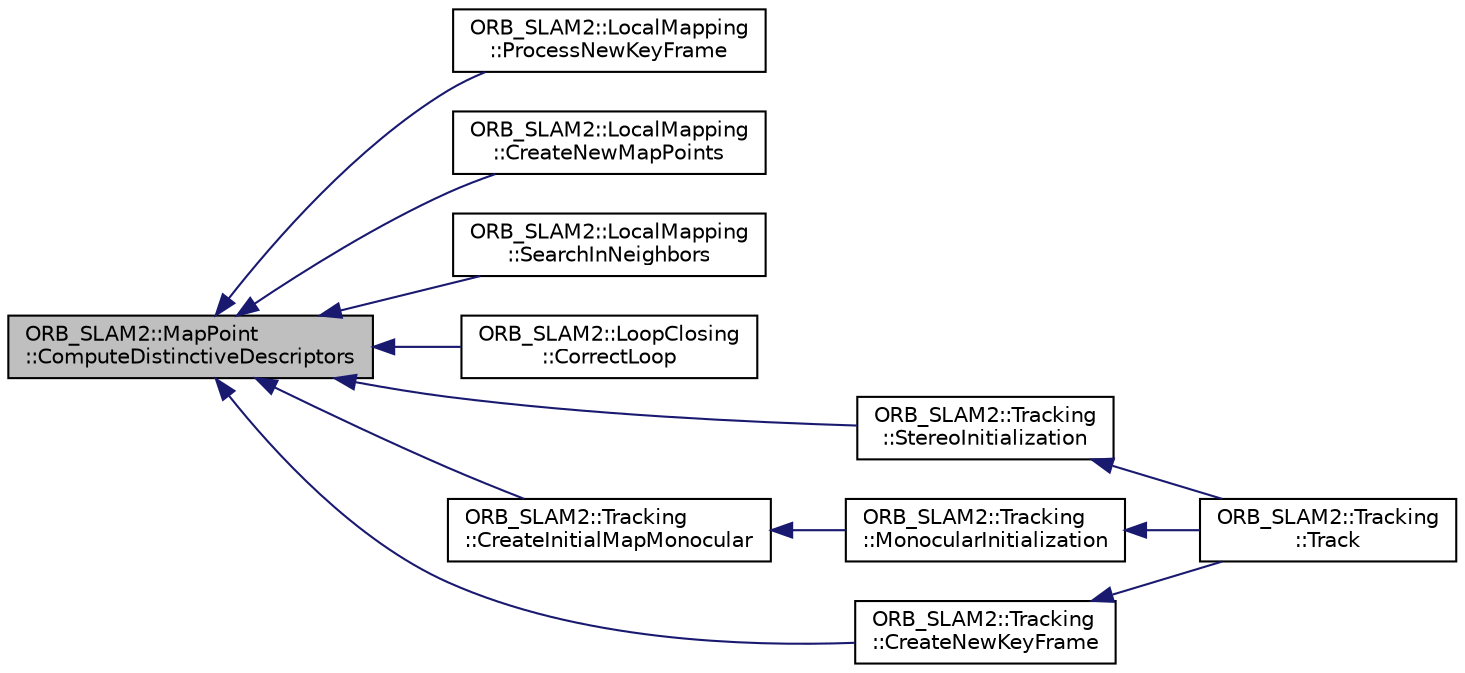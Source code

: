 digraph "ORB_SLAM2::MapPoint::ComputeDistinctiveDescriptors"
{
  edge [fontname="Helvetica",fontsize="10",labelfontname="Helvetica",labelfontsize="10"];
  node [fontname="Helvetica",fontsize="10",shape=record];
  rankdir="LR";
  Node17 [label="ORB_SLAM2::MapPoint\l::ComputeDistinctiveDescriptors",height=0.2,width=0.4,color="black", fillcolor="grey75", style="filled", fontcolor="black"];
  Node17 -> Node18 [dir="back",color="midnightblue",fontsize="10",style="solid",fontname="Helvetica"];
  Node18 [label="ORB_SLAM2::LocalMapping\l::ProcessNewKeyFrame",height=0.2,width=0.4,color="black", fillcolor="white", style="filled",URL="$class_o_r_b___s_l_a_m2_1_1_local_mapping.html#a84eea8f268cce9d919a4906ae634dd22",tooltip="处理列表中的关键帧 "];
  Node17 -> Node19 [dir="back",color="midnightblue",fontsize="10",style="solid",fontname="Helvetica"];
  Node19 [label="ORB_SLAM2::LocalMapping\l::CreateNewMapPoints",height=0.2,width=0.4,color="black", fillcolor="white", style="filled",URL="$class_o_r_b___s_l_a_m2_1_1_local_mapping.html#ac06b513357429d9eff89e29d2ae58d6c"];
  Node17 -> Node20 [dir="back",color="midnightblue",fontsize="10",style="solid",fontname="Helvetica"];
  Node20 [label="ORB_SLAM2::LocalMapping\l::SearchInNeighbors",height=0.2,width=0.4,color="black", fillcolor="white", style="filled",URL="$class_o_r_b___s_l_a_m2_1_1_local_mapping.html#a5d5e0bc6fd15d9a6bf1ca8a258f104f1"];
  Node17 -> Node21 [dir="back",color="midnightblue",fontsize="10",style="solid",fontname="Helvetica"];
  Node21 [label="ORB_SLAM2::LoopClosing\l::CorrectLoop",height=0.2,width=0.4,color="black", fillcolor="white", style="filled",URL="$class_o_r_b___s_l_a_m2_1_1_loop_closing.html#aa007e0678582ec0de5d71280d23af540",tooltip="闭环 "];
  Node17 -> Node22 [dir="back",color="midnightblue",fontsize="10",style="solid",fontname="Helvetica"];
  Node22 [label="ORB_SLAM2::Tracking\l::StereoInitialization",height=0.2,width=0.4,color="black", fillcolor="white", style="filled",URL="$class_o_r_b___s_l_a_m2_1_1_tracking.html#ad3da849e4204d766e5db4ac47b52132c",tooltip="双目和rgbd的地图初始化 "];
  Node22 -> Node23 [dir="back",color="midnightblue",fontsize="10",style="solid",fontname="Helvetica"];
  Node23 [label="ORB_SLAM2::Tracking\l::Track",height=0.2,width=0.4,color="black", fillcolor="white", style="filled",URL="$class_o_r_b___s_l_a_m2_1_1_tracking.html#af1f2c9c533642d8c33854540e90d1918",tooltip="Main tracking function. It is independent of the input sensor. "];
  Node17 -> Node24 [dir="back",color="midnightblue",fontsize="10",style="solid",fontname="Helvetica"];
  Node24 [label="ORB_SLAM2::Tracking\l::CreateInitialMapMonocular",height=0.2,width=0.4,color="black", fillcolor="white", style="filled",URL="$class_o_r_b___s_l_a_m2_1_1_tracking.html#afeb077c81cd700d779348b80698086e8",tooltip="CreateInitialMapMonocular. "];
  Node24 -> Node25 [dir="back",color="midnightblue",fontsize="10",style="solid",fontname="Helvetica"];
  Node25 [label="ORB_SLAM2::Tracking\l::MonocularInitialization",height=0.2,width=0.4,color="black", fillcolor="white", style="filled",URL="$class_o_r_b___s_l_a_m2_1_1_tracking.html#a7e81c68bb6ced27fcbfa2edec38ef6e0",tooltip="单目的地图初始化 "];
  Node25 -> Node23 [dir="back",color="midnightblue",fontsize="10",style="solid",fontname="Helvetica"];
  Node17 -> Node26 [dir="back",color="midnightblue",fontsize="10",style="solid",fontname="Helvetica"];
  Node26 [label="ORB_SLAM2::Tracking\l::CreateNewKeyFrame",height=0.2,width=0.4,color="black", fillcolor="white", style="filled",URL="$class_o_r_b___s_l_a_m2_1_1_tracking.html#a8c7fb6c4b1f952524512023df690bf4d",tooltip="创建新的关键帧 "];
  Node26 -> Node23 [dir="back",color="midnightblue",fontsize="10",style="solid",fontname="Helvetica"];
}
